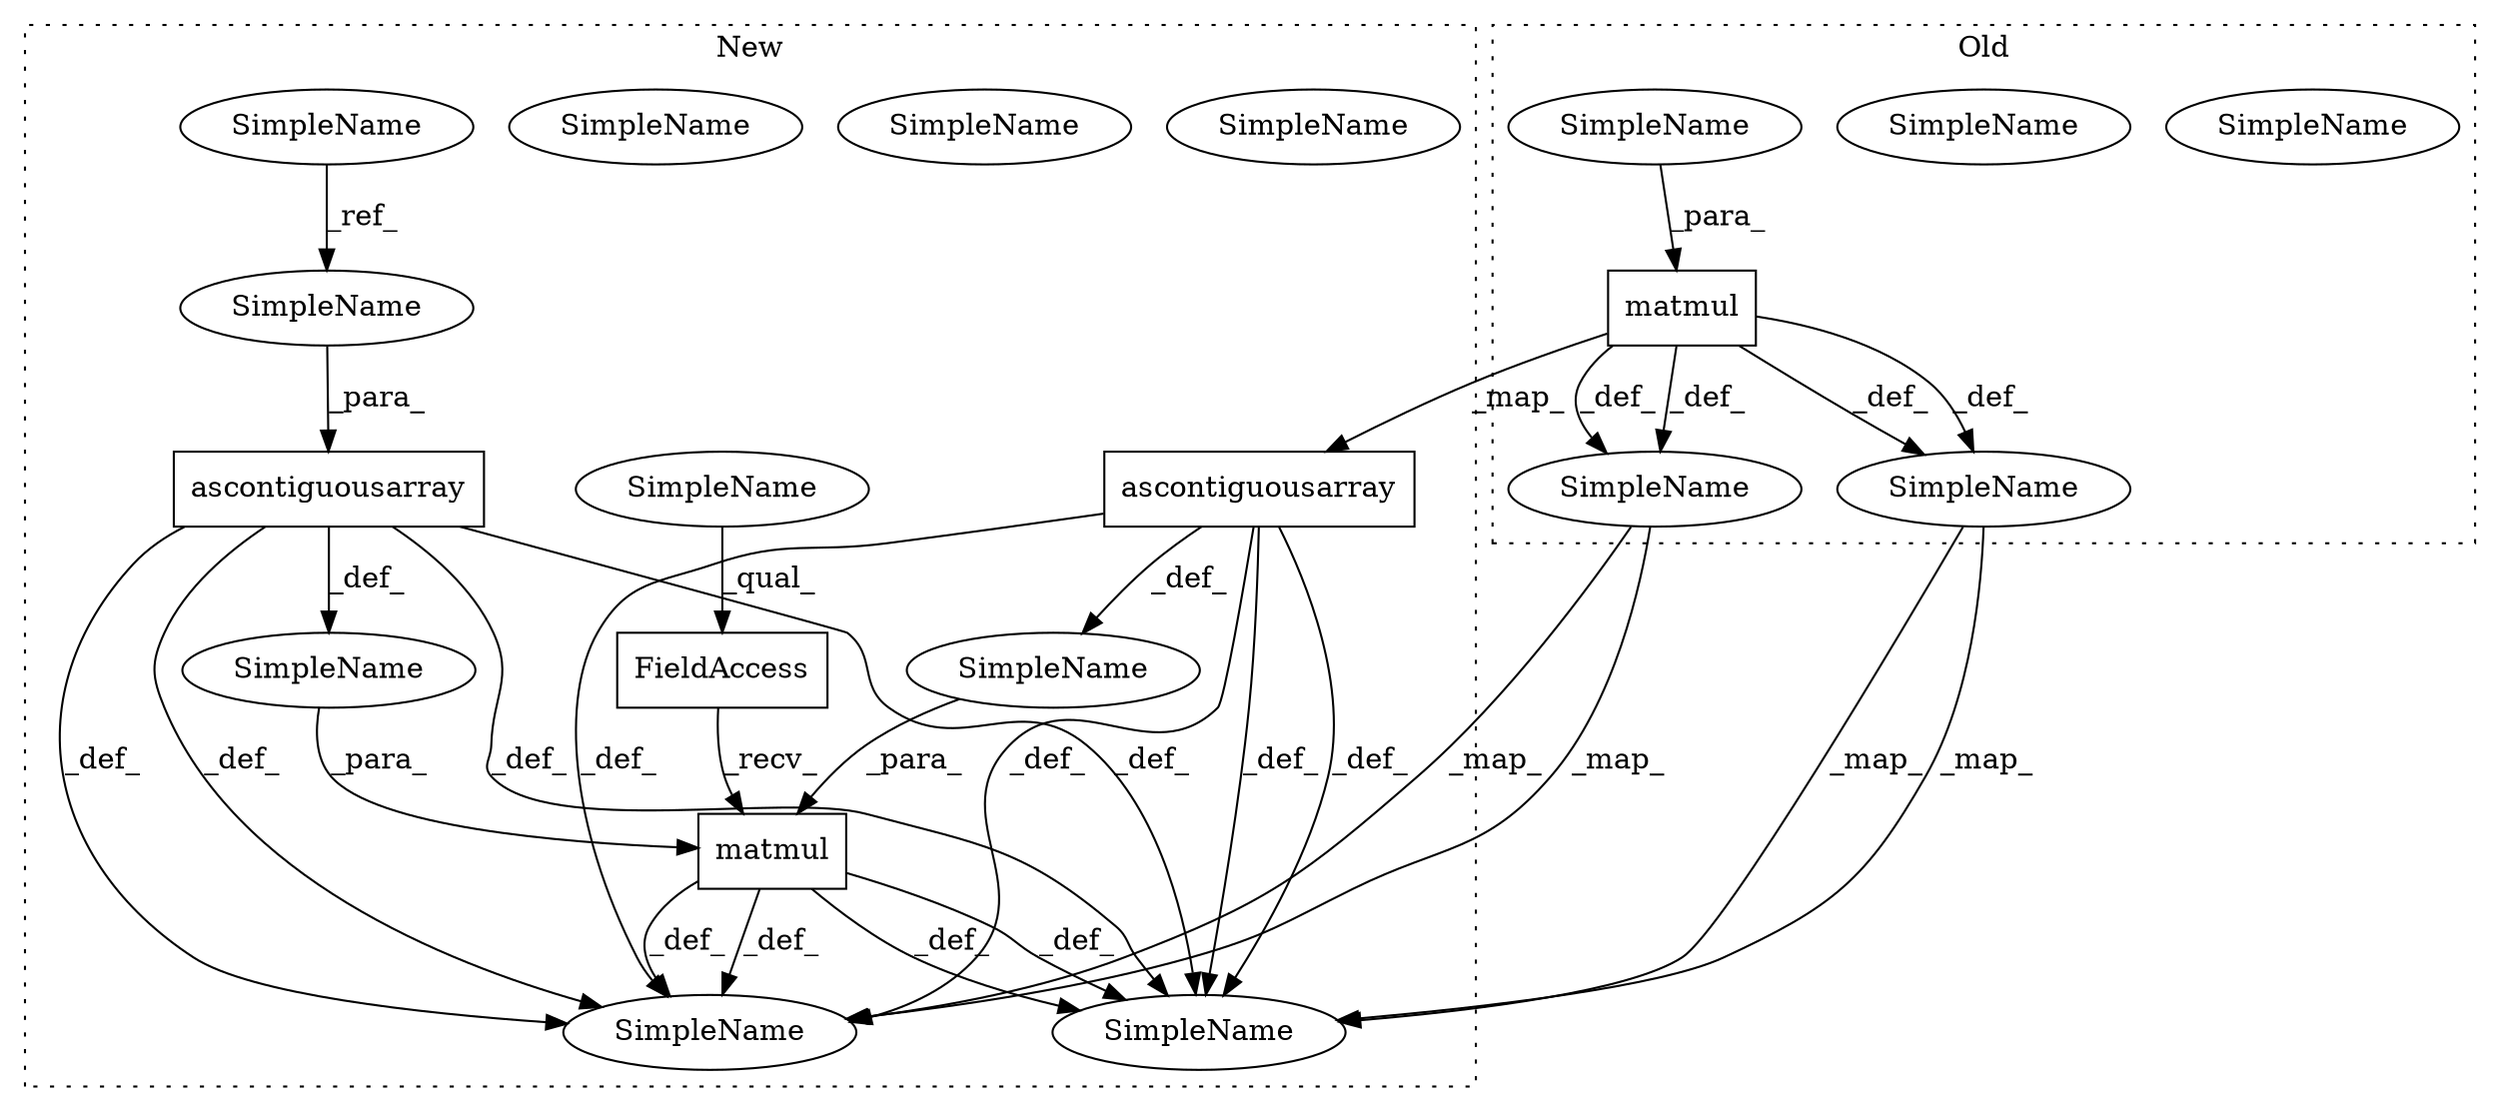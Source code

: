 digraph G {
subgraph cluster0 {
1 [label="matmul" a="32" s="19430,19442" l="7,1" shape="box"];
7 [label="SimpleName" a="42" s="19415" l="2" shape="ellipse"];
10 [label="SimpleName" a="42" s="19415" l="2" shape="ellipse"];
11 [label="SimpleName" a="42" s="19449" l="2" shape="ellipse"];
14 [label="SimpleName" a="42" s="19449" l="2" shape="ellipse"];
19 [label="SimpleName" a="42" s="19440" l="2" shape="ellipse"];
label = "Old";
style="dotted";
}
subgraph cluster1 {
2 [label="ascontiguousarray" a="32" s="19853,19873" l="18,1" shape="box"];
3 [label="SimpleName" a="42" s="" l="" shape="ellipse"];
4 [label="matmul" a="32" s="19834,19908" l="7,1" shape="box"];
5 [label="FieldAccess" a="22" s="19825" l="8" shape="box"];
6 [label="SimpleName" a="42" s="19825" l="4" shape="ellipse"];
8 [label="SimpleName" a="42" s="19822" l="2" shape="ellipse"];
9 [label="SimpleName" a="42" s="19822" l="2" shape="ellipse"];
12 [label="SimpleName" a="42" s="19915" l="2" shape="ellipse"];
13 [label="SimpleName" a="42" s="19915" l="2" shape="ellipse"];
15 [label="ascontiguousarray" a="32" s="19887,19907" l="18,1" shape="box"];
16 [label="SimpleName" a="42" s="19690" l="2" shape="ellipse"];
17 [label="SimpleName" a="42" s="" l="" shape="ellipse"];
18 [label="SimpleName" a="42" s="19905" l="2" shape="ellipse"];
20 [label="SimpleName" a="42" s="19825" l="4" shape="ellipse"];
label = "New";
style="dotted";
}
1 -> 2 [label="_map_"];
1 -> 10 [label="_def_"];
1 -> 14 [label="_def_"];
1 -> 10 [label="_def_"];
1 -> 14 [label="_def_"];
2 -> 13 [label="_def_"];
2 -> 3 [label="_def_"];
2 -> 9 [label="_def_"];
2 -> 9 [label="_def_"];
2 -> 13 [label="_def_"];
3 -> 4 [label="_para_"];
4 -> 13 [label="_def_"];
4 -> 9 [label="_def_"];
4 -> 9 [label="_def_"];
4 -> 13 [label="_def_"];
5 -> 4 [label="_recv_"];
10 -> 9 [label="_map_"];
10 -> 9 [label="_map_"];
14 -> 13 [label="_map_"];
14 -> 13 [label="_map_"];
15 -> 9 [label="_def_"];
15 -> 13 [label="_def_"];
15 -> 9 [label="_def_"];
15 -> 17 [label="_def_"];
15 -> 13 [label="_def_"];
16 -> 18 [label="_ref_"];
17 -> 4 [label="_para_"];
18 -> 15 [label="_para_"];
19 -> 1 [label="_para_"];
20 -> 5 [label="_qual_"];
}